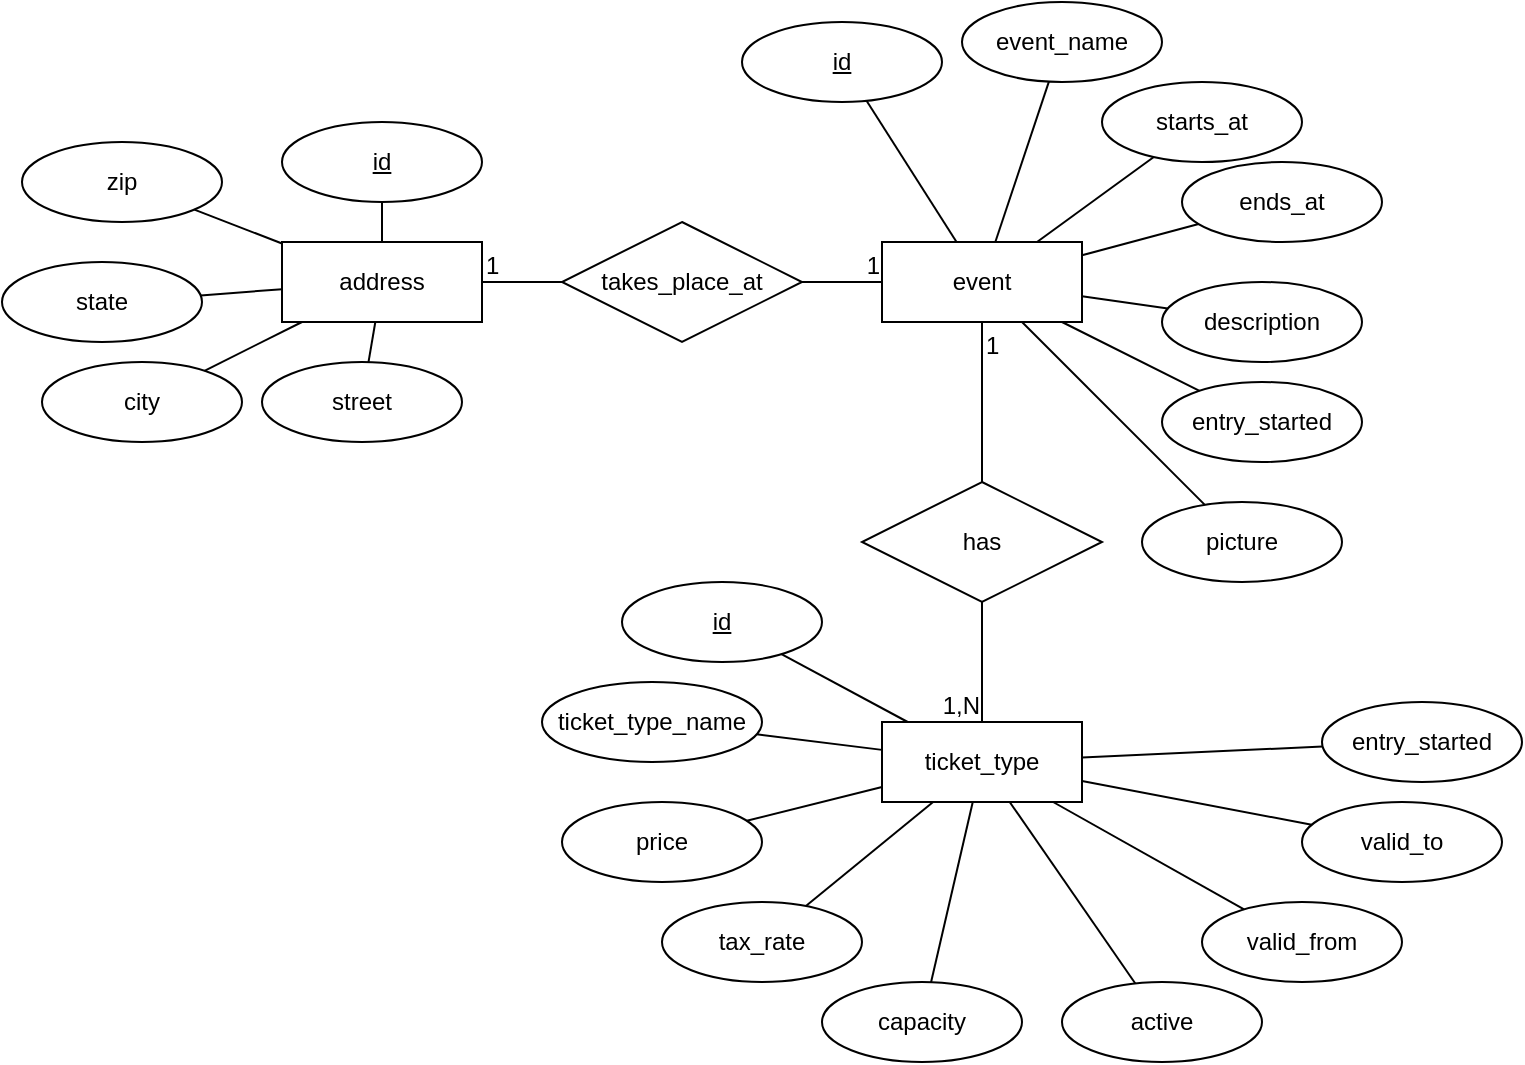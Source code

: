 <mxfile version="24.5.4" type="device">
  <diagram id="R2lEEEUBdFMjLlhIrx00" name="Page-1">
    <mxGraphModel dx="1728" dy="622" grid="1" gridSize="10" guides="1" tooltips="1" connect="1" arrows="1" fold="1" page="1" pageScale="1" pageWidth="850" pageHeight="1100" math="0" shadow="0" extFonts="Permanent Marker^https://fonts.googleapis.com/css?family=Permanent+Marker">
      <root>
        <mxCell id="0" />
        <mxCell id="1" parent="0" />
        <mxCell id="vUzGBvy3khhz0IHIsbtt-1" value="address" style="whiteSpace=wrap;html=1;align=center;" vertex="1" parent="1">
          <mxGeometry x="280" y="290" width="100" height="40" as="geometry" />
        </mxCell>
        <mxCell id="vUzGBvy3khhz0IHIsbtt-3" value="event" style="whiteSpace=wrap;html=1;align=center;" vertex="1" parent="1">
          <mxGeometry x="580" y="290" width="100" height="40" as="geometry" />
        </mxCell>
        <mxCell id="vUzGBvy3khhz0IHIsbtt-4" value="ticket_type" style="whiteSpace=wrap;html=1;align=center;" vertex="1" parent="1">
          <mxGeometry x="580" y="530" width="100" height="40" as="geometry" />
        </mxCell>
        <mxCell id="vUzGBvy3khhz0IHIsbtt-7" value="" style="endArrow=none;html=1;rounded=0;" edge="1" parent="1" source="vUzGBvy3khhz0IHIsbtt-2" target="vUzGBvy3khhz0IHIsbtt-3">
          <mxGeometry relative="1" as="geometry">
            <mxPoint x="310" y="390" as="sourcePoint" />
            <mxPoint x="470" y="390" as="targetPoint" />
          </mxGeometry>
        </mxCell>
        <mxCell id="vUzGBvy3khhz0IHIsbtt-9" value="1" style="resizable=0;html=1;whiteSpace=wrap;align=right;verticalAlign=bottom;" connectable="0" vertex="1" parent="vUzGBvy3khhz0IHIsbtt-7">
          <mxGeometry x="1" relative="1" as="geometry" />
        </mxCell>
        <mxCell id="vUzGBvy3khhz0IHIsbtt-10" value="" style="endArrow=none;html=1;rounded=0;" edge="1" parent="1" source="vUzGBvy3khhz0IHIsbtt-1" target="vUzGBvy3khhz0IHIsbtt-2">
          <mxGeometry relative="1" as="geometry">
            <mxPoint x="380" y="310" as="sourcePoint" />
            <mxPoint x="580" y="310" as="targetPoint" />
          </mxGeometry>
        </mxCell>
        <mxCell id="vUzGBvy3khhz0IHIsbtt-11" value="1" style="resizable=0;html=1;whiteSpace=wrap;align=left;verticalAlign=bottom;" connectable="0" vertex="1" parent="vUzGBvy3khhz0IHIsbtt-10">
          <mxGeometry x="-1" relative="1" as="geometry" />
        </mxCell>
        <mxCell id="vUzGBvy3khhz0IHIsbtt-2" value="takes_place_at" style="shape=rhombus;perimeter=rhombusPerimeter;whiteSpace=wrap;html=1;align=center;" vertex="1" parent="1">
          <mxGeometry x="420" y="280" width="120" height="60" as="geometry" />
        </mxCell>
        <mxCell id="vUzGBvy3khhz0IHIsbtt-13" value="" style="endArrow=none;html=1;rounded=0;" edge="1" parent="1" source="vUzGBvy3khhz0IHIsbtt-5" target="vUzGBvy3khhz0IHIsbtt-4">
          <mxGeometry relative="1" as="geometry">
            <mxPoint x="480" y="410" as="sourcePoint" />
            <mxPoint x="640" y="410" as="targetPoint" />
          </mxGeometry>
        </mxCell>
        <mxCell id="vUzGBvy3khhz0IHIsbtt-15" value="1,N" style="resizable=0;html=1;whiteSpace=wrap;align=right;verticalAlign=bottom;" connectable="0" vertex="1" parent="vUzGBvy3khhz0IHIsbtt-13">
          <mxGeometry x="1" relative="1" as="geometry" />
        </mxCell>
        <mxCell id="vUzGBvy3khhz0IHIsbtt-16" value="" style="endArrow=none;html=1;rounded=0;" edge="1" parent="1" source="vUzGBvy3khhz0IHIsbtt-3" target="vUzGBvy3khhz0IHIsbtt-5">
          <mxGeometry relative="1" as="geometry">
            <mxPoint x="630" y="330" as="sourcePoint" />
            <mxPoint x="630" y="440" as="targetPoint" />
          </mxGeometry>
        </mxCell>
        <mxCell id="vUzGBvy3khhz0IHIsbtt-17" value="1" style="resizable=0;html=1;whiteSpace=wrap;align=left;verticalAlign=bottom;" connectable="0" vertex="1" parent="vUzGBvy3khhz0IHIsbtt-16">
          <mxGeometry x="-1" relative="1" as="geometry">
            <mxPoint y="20" as="offset" />
          </mxGeometry>
        </mxCell>
        <mxCell id="vUzGBvy3khhz0IHIsbtt-5" value="has" style="shape=rhombus;perimeter=rhombusPerimeter;whiteSpace=wrap;html=1;align=center;" vertex="1" parent="1">
          <mxGeometry x="570" y="410" width="120" height="60" as="geometry" />
        </mxCell>
        <mxCell id="vUzGBvy3khhz0IHIsbtt-19" value="street" style="ellipse;whiteSpace=wrap;html=1;align=center;" vertex="1" parent="1">
          <mxGeometry x="270" y="350" width="100" height="40" as="geometry" />
        </mxCell>
        <mxCell id="vUzGBvy3khhz0IHIsbtt-20" value="city" style="ellipse;whiteSpace=wrap;html=1;align=center;" vertex="1" parent="1">
          <mxGeometry x="160" y="350" width="100" height="40" as="geometry" />
        </mxCell>
        <mxCell id="vUzGBvy3khhz0IHIsbtt-21" value="state" style="ellipse;whiteSpace=wrap;html=1;align=center;" vertex="1" parent="1">
          <mxGeometry x="140" y="300" width="100" height="40" as="geometry" />
        </mxCell>
        <mxCell id="vUzGBvy3khhz0IHIsbtt-22" value="event_name" style="ellipse;whiteSpace=wrap;html=1;align=center;" vertex="1" parent="1">
          <mxGeometry x="620" y="170" width="100" height="40" as="geometry" />
        </mxCell>
        <mxCell id="vUzGBvy3khhz0IHIsbtt-23" value="id" style="ellipse;whiteSpace=wrap;html=1;align=center;fontStyle=4;" vertex="1" parent="1">
          <mxGeometry x="280" y="230" width="100" height="40" as="geometry" />
        </mxCell>
        <mxCell id="vUzGBvy3khhz0IHIsbtt-24" value="zip" style="ellipse;whiteSpace=wrap;html=1;align=center;" vertex="1" parent="1">
          <mxGeometry x="150" y="240" width="100" height="40" as="geometry" />
        </mxCell>
        <mxCell id="vUzGBvy3khhz0IHIsbtt-25" value="" style="endArrow=none;html=1;rounded=0;" edge="1" parent="1" source="vUzGBvy3khhz0IHIsbtt-24" target="vUzGBvy3khhz0IHIsbtt-1">
          <mxGeometry relative="1" as="geometry">
            <mxPoint x="120" y="320" as="sourcePoint" />
            <mxPoint x="280" y="320" as="targetPoint" />
          </mxGeometry>
        </mxCell>
        <mxCell id="vUzGBvy3khhz0IHIsbtt-26" value="" style="endArrow=none;html=1;rounded=0;" edge="1" parent="1" source="vUzGBvy3khhz0IHIsbtt-21" target="vUzGBvy3khhz0IHIsbtt-1">
          <mxGeometry relative="1" as="geometry">
            <mxPoint x="100" y="400" as="sourcePoint" />
            <mxPoint x="260" y="400" as="targetPoint" />
          </mxGeometry>
        </mxCell>
        <mxCell id="vUzGBvy3khhz0IHIsbtt-27" value="" style="endArrow=none;html=1;rounded=0;" edge="1" parent="1" source="vUzGBvy3khhz0IHIsbtt-20" target="vUzGBvy3khhz0IHIsbtt-1">
          <mxGeometry relative="1" as="geometry">
            <mxPoint x="50" y="420" as="sourcePoint" />
            <mxPoint x="210" y="420" as="targetPoint" />
          </mxGeometry>
        </mxCell>
        <mxCell id="vUzGBvy3khhz0IHIsbtt-28" value="" style="endArrow=none;html=1;rounded=0;" edge="1" parent="1" source="vUzGBvy3khhz0IHIsbtt-19" target="vUzGBvy3khhz0IHIsbtt-1">
          <mxGeometry relative="1" as="geometry">
            <mxPoint x="100" y="450" as="sourcePoint" />
            <mxPoint x="260" y="450" as="targetPoint" />
          </mxGeometry>
        </mxCell>
        <mxCell id="vUzGBvy3khhz0IHIsbtt-29" value="" style="endArrow=none;html=1;rounded=0;" edge="1" parent="1" source="vUzGBvy3khhz0IHIsbtt-1" target="vUzGBvy3khhz0IHIsbtt-23">
          <mxGeometry relative="1" as="geometry">
            <mxPoint x="110" y="450" as="sourcePoint" />
            <mxPoint x="270" y="450" as="targetPoint" />
          </mxGeometry>
        </mxCell>
        <mxCell id="vUzGBvy3khhz0IHIsbtt-30" value="id" style="ellipse;whiteSpace=wrap;html=1;align=center;fontStyle=4;" vertex="1" parent="1">
          <mxGeometry x="510" y="180" width="100" height="40" as="geometry" />
        </mxCell>
        <mxCell id="vUzGBvy3khhz0IHIsbtt-32" value="starts_at" style="ellipse;whiteSpace=wrap;html=1;align=center;" vertex="1" parent="1">
          <mxGeometry x="690" y="210" width="100" height="40" as="geometry" />
        </mxCell>
        <mxCell id="vUzGBvy3khhz0IHIsbtt-33" value="ends_at" style="ellipse;whiteSpace=wrap;html=1;align=center;" vertex="1" parent="1">
          <mxGeometry x="730" y="250" width="100" height="40" as="geometry" />
        </mxCell>
        <mxCell id="vUzGBvy3khhz0IHIsbtt-34" value="" style="endArrow=none;html=1;rounded=0;" edge="1" parent="1" source="vUzGBvy3khhz0IHIsbtt-30" target="vUzGBvy3khhz0IHIsbtt-3">
          <mxGeometry relative="1" as="geometry">
            <mxPoint x="440" y="450" as="sourcePoint" />
            <mxPoint x="600" y="450" as="targetPoint" />
          </mxGeometry>
        </mxCell>
        <mxCell id="vUzGBvy3khhz0IHIsbtt-35" value="" style="endArrow=none;html=1;rounded=0;" edge="1" parent="1" source="vUzGBvy3khhz0IHIsbtt-22" target="vUzGBvy3khhz0IHIsbtt-3">
          <mxGeometry relative="1" as="geometry">
            <mxPoint x="430" y="410" as="sourcePoint" />
            <mxPoint x="590" y="410" as="targetPoint" />
          </mxGeometry>
        </mxCell>
        <mxCell id="vUzGBvy3khhz0IHIsbtt-36" value="" style="endArrow=none;html=1;rounded=0;" edge="1" parent="1" source="vUzGBvy3khhz0IHIsbtt-32" target="vUzGBvy3khhz0IHIsbtt-3">
          <mxGeometry relative="1" as="geometry">
            <mxPoint x="740" y="370" as="sourcePoint" />
            <mxPoint x="900" y="370" as="targetPoint" />
          </mxGeometry>
        </mxCell>
        <mxCell id="vUzGBvy3khhz0IHIsbtt-37" value="" style="endArrow=none;html=1;rounded=0;" edge="1" parent="1" source="vUzGBvy3khhz0IHIsbtt-33" target="vUzGBvy3khhz0IHIsbtt-3">
          <mxGeometry relative="1" as="geometry">
            <mxPoint x="740" y="360" as="sourcePoint" />
            <mxPoint x="900" y="360" as="targetPoint" />
          </mxGeometry>
        </mxCell>
        <mxCell id="vUzGBvy3khhz0IHIsbtt-38" value="description" style="ellipse;whiteSpace=wrap;html=1;align=center;" vertex="1" parent="1">
          <mxGeometry x="720" y="310" width="100" height="40" as="geometry" />
        </mxCell>
        <mxCell id="vUzGBvy3khhz0IHIsbtt-39" value="" style="endArrow=none;html=1;rounded=0;" edge="1" parent="1" source="vUzGBvy3khhz0IHIsbtt-3" target="vUzGBvy3khhz0IHIsbtt-38">
          <mxGeometry relative="1" as="geometry">
            <mxPoint x="680" y="380" as="sourcePoint" />
            <mxPoint x="840" y="380" as="targetPoint" />
          </mxGeometry>
        </mxCell>
        <mxCell id="vUzGBvy3khhz0IHIsbtt-40" value="entry_started" style="ellipse;whiteSpace=wrap;html=1;align=center;" vertex="1" parent="1">
          <mxGeometry x="720" y="360" width="100" height="40" as="geometry" />
        </mxCell>
        <mxCell id="vUzGBvy3khhz0IHIsbtt-41" value="" style="endArrow=none;html=1;rounded=0;" edge="1" parent="1" source="vUzGBvy3khhz0IHIsbtt-3" target="vUzGBvy3khhz0IHIsbtt-40">
          <mxGeometry relative="1" as="geometry">
            <mxPoint x="670" y="430" as="sourcePoint" />
            <mxPoint x="830" y="430" as="targetPoint" />
          </mxGeometry>
        </mxCell>
        <mxCell id="vUzGBvy3khhz0IHIsbtt-43" value="picture" style="ellipse;whiteSpace=wrap;html=1;align=center;" vertex="1" parent="1">
          <mxGeometry x="710" y="420" width="100" height="40" as="geometry" />
        </mxCell>
        <mxCell id="vUzGBvy3khhz0IHIsbtt-44" value="" style="endArrow=none;html=1;rounded=0;" edge="1" parent="1" source="vUzGBvy3khhz0IHIsbtt-3" target="vUzGBvy3khhz0IHIsbtt-43">
          <mxGeometry relative="1" as="geometry">
            <mxPoint x="660" y="430" as="sourcePoint" />
            <mxPoint x="820" y="430" as="targetPoint" />
          </mxGeometry>
        </mxCell>
        <mxCell id="vUzGBvy3khhz0IHIsbtt-45" value="id" style="ellipse;whiteSpace=wrap;html=1;align=center;fontStyle=4;" vertex="1" parent="1">
          <mxGeometry x="450" y="460" width="100" height="40" as="geometry" />
        </mxCell>
        <mxCell id="vUzGBvy3khhz0IHIsbtt-46" value="ticket_type_name" style="ellipse;whiteSpace=wrap;html=1;align=center;" vertex="1" parent="1">
          <mxGeometry x="410" y="510" width="110" height="40" as="geometry" />
        </mxCell>
        <mxCell id="vUzGBvy3khhz0IHIsbtt-47" value="tax_rate" style="ellipse;whiteSpace=wrap;html=1;align=center;" vertex="1" parent="1">
          <mxGeometry x="470" y="620" width="100" height="40" as="geometry" />
        </mxCell>
        <mxCell id="vUzGBvy3khhz0IHIsbtt-48" value="price" style="ellipse;whiteSpace=wrap;html=1;align=center;" vertex="1" parent="1">
          <mxGeometry x="420" y="570" width="100" height="40" as="geometry" />
        </mxCell>
        <mxCell id="vUzGBvy3khhz0IHIsbtt-49" value="capacity" style="ellipse;whiteSpace=wrap;html=1;align=center;" vertex="1" parent="1">
          <mxGeometry x="550" y="660" width="100" height="40" as="geometry" />
        </mxCell>
        <mxCell id="vUzGBvy3khhz0IHIsbtt-50" value="active" style="ellipse;whiteSpace=wrap;html=1;align=center;" vertex="1" parent="1">
          <mxGeometry x="670" y="660" width="100" height="40" as="geometry" />
        </mxCell>
        <mxCell id="vUzGBvy3khhz0IHIsbtt-51" value="valid_from" style="ellipse;whiteSpace=wrap;html=1;align=center;" vertex="1" parent="1">
          <mxGeometry x="740" y="620" width="100" height="40" as="geometry" />
        </mxCell>
        <mxCell id="vUzGBvy3khhz0IHIsbtt-52" value="valid_to" style="ellipse;whiteSpace=wrap;html=1;align=center;" vertex="1" parent="1">
          <mxGeometry x="790" y="570" width="100" height="40" as="geometry" />
        </mxCell>
        <mxCell id="vUzGBvy3khhz0IHIsbtt-53" value="entry_started" style="ellipse;whiteSpace=wrap;html=1;align=center;" vertex="1" parent="1">
          <mxGeometry x="800" y="520" width="100" height="40" as="geometry" />
        </mxCell>
        <mxCell id="vUzGBvy3khhz0IHIsbtt-54" value="" style="endArrow=none;html=1;rounded=0;" edge="1" parent="1" source="vUzGBvy3khhz0IHIsbtt-45" target="vUzGBvy3khhz0IHIsbtt-4">
          <mxGeometry relative="1" as="geometry">
            <mxPoint x="240" y="640" as="sourcePoint" />
            <mxPoint x="400" y="640" as="targetPoint" />
          </mxGeometry>
        </mxCell>
        <mxCell id="vUzGBvy3khhz0IHIsbtt-55" value="" style="endArrow=none;html=1;rounded=0;" edge="1" parent="1" source="vUzGBvy3khhz0IHIsbtt-48" target="vUzGBvy3khhz0IHIsbtt-4">
          <mxGeometry relative="1" as="geometry">
            <mxPoint x="210" y="530" as="sourcePoint" />
            <mxPoint x="370" y="530" as="targetPoint" />
          </mxGeometry>
        </mxCell>
        <mxCell id="vUzGBvy3khhz0IHIsbtt-56" value="" style="endArrow=none;html=1;rounded=0;" edge="1" parent="1" source="vUzGBvy3khhz0IHIsbtt-47" target="vUzGBvy3khhz0IHIsbtt-4">
          <mxGeometry relative="1" as="geometry">
            <mxPoint x="270" y="570" as="sourcePoint" />
            <mxPoint x="430" y="570" as="targetPoint" />
          </mxGeometry>
        </mxCell>
        <mxCell id="vUzGBvy3khhz0IHIsbtt-57" value="" style="endArrow=none;html=1;rounded=0;" edge="1" parent="1" source="vUzGBvy3khhz0IHIsbtt-49" target="vUzGBvy3khhz0IHIsbtt-4">
          <mxGeometry relative="1" as="geometry">
            <mxPoint x="260" y="590" as="sourcePoint" />
            <mxPoint x="420" y="590" as="targetPoint" />
          </mxGeometry>
        </mxCell>
        <mxCell id="vUzGBvy3khhz0IHIsbtt-58" value="" style="endArrow=none;html=1;rounded=0;" edge="1" parent="1" source="vUzGBvy3khhz0IHIsbtt-46" target="vUzGBvy3khhz0IHIsbtt-4">
          <mxGeometry relative="1" as="geometry">
            <mxPoint x="270" y="620" as="sourcePoint" />
            <mxPoint x="430" y="620" as="targetPoint" />
          </mxGeometry>
        </mxCell>
        <mxCell id="vUzGBvy3khhz0IHIsbtt-59" value="" style="endArrow=none;html=1;rounded=0;" edge="1" parent="1" source="vUzGBvy3khhz0IHIsbtt-4" target="vUzGBvy3khhz0IHIsbtt-50">
          <mxGeometry relative="1" as="geometry">
            <mxPoint x="440" y="700" as="sourcePoint" />
            <mxPoint x="600" y="700" as="targetPoint" />
          </mxGeometry>
        </mxCell>
        <mxCell id="vUzGBvy3khhz0IHIsbtt-60" value="" style="endArrow=none;html=1;rounded=0;" edge="1" parent="1" source="vUzGBvy3khhz0IHIsbtt-4" target="vUzGBvy3khhz0IHIsbtt-51">
          <mxGeometry relative="1" as="geometry">
            <mxPoint x="530" y="720" as="sourcePoint" />
            <mxPoint x="690" y="720" as="targetPoint" />
          </mxGeometry>
        </mxCell>
        <mxCell id="vUzGBvy3khhz0IHIsbtt-61" value="" style="endArrow=none;html=1;rounded=0;" edge="1" parent="1" source="vUzGBvy3khhz0IHIsbtt-4" target="vUzGBvy3khhz0IHIsbtt-53">
          <mxGeometry relative="1" as="geometry">
            <mxPoint x="100" y="750" as="sourcePoint" />
            <mxPoint x="260" y="750" as="targetPoint" />
          </mxGeometry>
        </mxCell>
        <mxCell id="vUzGBvy3khhz0IHIsbtt-62" value="" style="endArrow=none;html=1;rounded=0;" edge="1" parent="1" source="vUzGBvy3khhz0IHIsbtt-4" target="vUzGBvy3khhz0IHIsbtt-52">
          <mxGeometry relative="1" as="geometry">
            <mxPoint x="310" y="670" as="sourcePoint" />
            <mxPoint x="470" y="670" as="targetPoint" />
          </mxGeometry>
        </mxCell>
      </root>
    </mxGraphModel>
  </diagram>
</mxfile>

